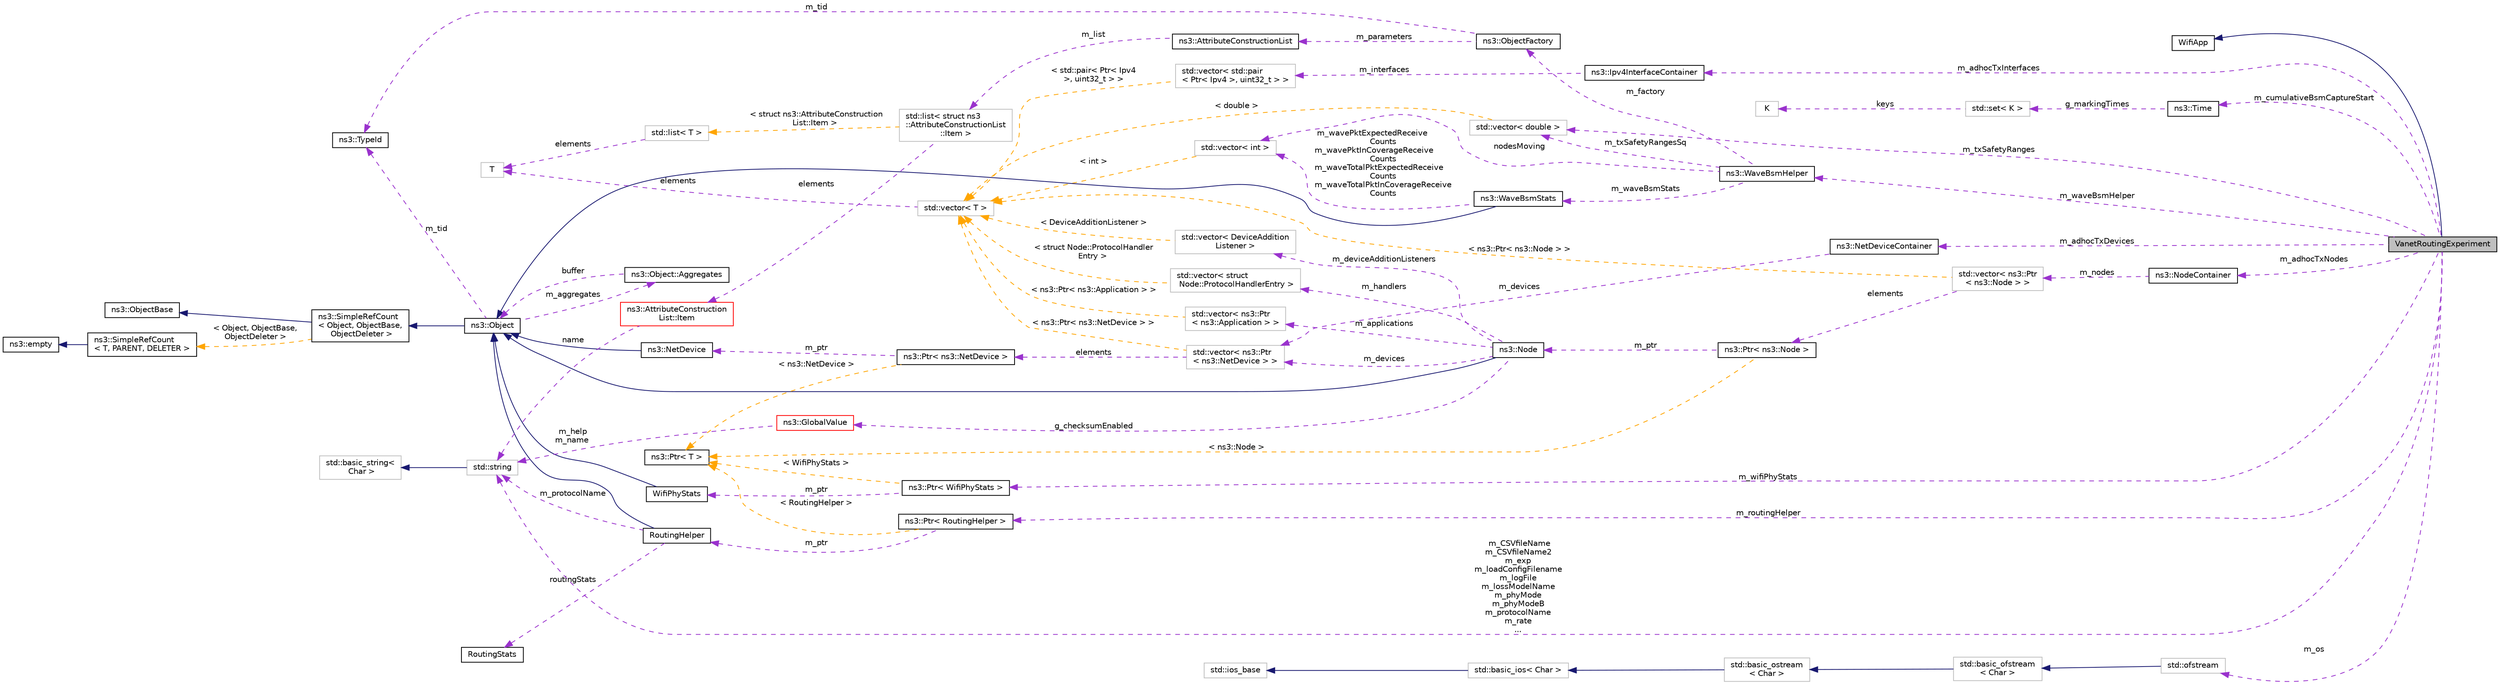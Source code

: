 digraph "VanetRoutingExperiment"
{
 // LATEX_PDF_SIZE
  edge [fontname="Helvetica",fontsize="10",labelfontname="Helvetica",labelfontsize="10"];
  node [fontname="Helvetica",fontsize="10",shape=record];
  rankdir="LR";
  Node1 [label="VanetRoutingExperiment",height=0.2,width=0.4,color="black", fillcolor="grey75", style="filled", fontcolor="black",tooltip="The VanetRoutingExperiment class implements a wifi app that allows VANET routing experiments to be si..."];
  Node2 -> Node1 [dir="back",color="midnightblue",fontsize="10",style="solid",fontname="Helvetica"];
  Node2 [label="WifiApp",height=0.2,width=0.4,color="black", fillcolor="white", style="filled",URL="$class_wifi_app.html",tooltip="The WifiApp class enforces program flow for ns-3 wifi applications."];
  Node3 -> Node1 [dir="back",color="darkorchid3",fontsize="10",style="dashed",label=" m_adhocTxInterfaces" ,fontname="Helvetica"];
  Node3 [label="ns3::Ipv4InterfaceContainer",height=0.2,width=0.4,color="black", fillcolor="white", style="filled",URL="$classns3_1_1_ipv4_interface_container.html",tooltip="holds a vector of std::pair of Ptr<Ipv4> and interface index."];
  Node4 -> Node3 [dir="back",color="darkorchid3",fontsize="10",style="dashed",label=" m_interfaces" ,fontname="Helvetica"];
  Node4 [label="std::vector\< std::pair\l\< Ptr\< Ipv4 \>, uint32_t \> \>",height=0.2,width=0.4,color="grey75", fillcolor="white", style="filled",tooltip=" "];
  Node5 -> Node4 [dir="back",color="orange",fontsize="10",style="dashed",label=" \< std::pair\< Ptr\< Ipv4\l \>, uint32_t \> \>" ,fontname="Helvetica"];
  Node5 [label="std::vector\< T \>",height=0.2,width=0.4,color="grey75", fillcolor="white", style="filled",tooltip=" "];
  Node6 -> Node5 [dir="back",color="darkorchid3",fontsize="10",style="dashed",label=" elements" ,fontname="Helvetica"];
  Node6 [label="T",height=0.2,width=0.4,color="grey75", fillcolor="white", style="filled",tooltip=" "];
  Node7 -> Node1 [dir="back",color="darkorchid3",fontsize="10",style="dashed",label=" m_cumulativeBsmCaptureStart" ,fontname="Helvetica"];
  Node7 [label="ns3::Time",height=0.2,width=0.4,color="black", fillcolor="white", style="filled",URL="$classns3_1_1_time.html",tooltip="Simulation virtual time values and global simulation resolution."];
  Node8 -> Node7 [dir="back",color="darkorchid3",fontsize="10",style="dashed",label=" g_markingTimes" ,fontname="Helvetica"];
  Node8 [label="std::set\< K \>",height=0.2,width=0.4,color="grey75", fillcolor="white", style="filled",tooltip=" "];
  Node9 -> Node8 [dir="back",color="darkorchid3",fontsize="10",style="dashed",label=" keys" ,fontname="Helvetica"];
  Node9 [label="K",height=0.2,width=0.4,color="grey75", fillcolor="white", style="filled",tooltip=" "];
  Node10 -> Node1 [dir="back",color="darkorchid3",fontsize="10",style="dashed",label=" m_waveBsmHelper" ,fontname="Helvetica"];
  Node10 [label="ns3::WaveBsmHelper",height=0.2,width=0.4,color="black", fillcolor="white", style="filled",URL="$classns3_1_1_wave_bsm_helper.html",tooltip="The WaveBsmHelper class manages IEEE 1609 WAVE (Wireless Access in Vehicular Environments) Basic Safe..."];
  Node11 -> Node10 [dir="back",color="darkorchid3",fontsize="10",style="dashed",label=" m_waveBsmStats" ,fontname="Helvetica"];
  Node11 [label="ns3::WaveBsmStats",height=0.2,width=0.4,color="black", fillcolor="white", style="filled",URL="$classns3_1_1_wave_bsm_stats.html",tooltip="The WaveBsmStats class implements a stats collector for IEEE 1609 WAVE (Wireless Access in Vehicular ..."];
  Node12 -> Node11 [dir="back",color="midnightblue",fontsize="10",style="solid",fontname="Helvetica"];
  Node12 [label="ns3::Object",height=0.2,width=0.4,color="black", fillcolor="white", style="filled",URL="$classns3_1_1_object.html",tooltip="A base class which provides memory management and object aggregation."];
  Node13 -> Node12 [dir="back",color="midnightblue",fontsize="10",style="solid",fontname="Helvetica"];
  Node13 [label="ns3::SimpleRefCount\l\< Object, ObjectBase,\l ObjectDeleter \>",height=0.2,width=0.4,color="black", fillcolor="white", style="filled",URL="$classns3_1_1_simple_ref_count.html",tooltip=" "];
  Node14 -> Node13 [dir="back",color="midnightblue",fontsize="10",style="solid",fontname="Helvetica"];
  Node14 [label="ns3::ObjectBase",height=0.2,width=0.4,color="black", fillcolor="white", style="filled",URL="$classns3_1_1_object_base.html",tooltip="Anchor the ns-3 type and attribute system."];
  Node15 -> Node13 [dir="back",color="orange",fontsize="10",style="dashed",label=" \< Object, ObjectBase,\l ObjectDeleter \>" ,fontname="Helvetica"];
  Node15 [label="ns3::SimpleRefCount\l\< T, PARENT, DELETER \>",height=0.2,width=0.4,color="black", fillcolor="white", style="filled",URL="$classns3_1_1_simple_ref_count.html",tooltip="A template-based reference counting class."];
  Node16 -> Node15 [dir="back",color="midnightblue",fontsize="10",style="solid",fontname="Helvetica"];
  Node16 [label="ns3::empty",height=0.2,width=0.4,color="black", fillcolor="white", style="filled",URL="$classns3_1_1empty.html",tooltip="make Callback use a separate empty type"];
  Node17 -> Node12 [dir="back",color="darkorchid3",fontsize="10",style="dashed",label=" m_tid" ,fontname="Helvetica"];
  Node17 [label="ns3::TypeId",height=0.2,width=0.4,color="black", fillcolor="white", style="filled",URL="$classns3_1_1_type_id.html",tooltip="a unique identifier for an interface."];
  Node18 -> Node12 [dir="back",color="darkorchid3",fontsize="10",style="dashed",label=" m_aggregates" ,fontname="Helvetica"];
  Node18 [label="ns3::Object::Aggregates",height=0.2,width=0.4,color="black", fillcolor="white", style="filled",URL="$structns3_1_1_object_1_1_aggregates.html",tooltip="The list of Objects aggregated to this one."];
  Node12 -> Node18 [dir="back",color="darkorchid3",fontsize="10",style="dashed",label=" buffer" ,fontname="Helvetica"];
  Node19 -> Node11 [dir="back",color="darkorchid3",fontsize="10",style="dashed",label=" m_wavePktExpectedReceive\lCounts\nm_wavePktInCoverageReceive\lCounts\nm_waveTotalPktExpectedReceive\lCounts\nm_waveTotalPktInCoverageReceive\lCounts" ,fontname="Helvetica"];
  Node19 [label="std::vector\< int \>",height=0.2,width=0.4,color="grey75", fillcolor="white", style="filled",tooltip=" "];
  Node5 -> Node19 [dir="back",color="orange",fontsize="10",style="dashed",label=" \< int \>" ,fontname="Helvetica"];
  Node20 -> Node10 [dir="back",color="darkorchid3",fontsize="10",style="dashed",label=" m_factory" ,fontname="Helvetica"];
  Node20 [label="ns3::ObjectFactory",height=0.2,width=0.4,color="black", fillcolor="white", style="filled",URL="$classns3_1_1_object_factory.html",tooltip="Instantiate subclasses of ns3::Object."];
  Node17 -> Node20 [dir="back",color="darkorchid3",fontsize="10",style="dashed",label=" m_tid" ,fontname="Helvetica"];
  Node21 -> Node20 [dir="back",color="darkorchid3",fontsize="10",style="dashed",label=" m_parameters" ,fontname="Helvetica"];
  Node21 [label="ns3::AttributeConstructionList",height=0.2,width=0.4,color="black", fillcolor="white", style="filled",URL="$classns3_1_1_attribute_construction_list.html",tooltip="List of Attribute name, value and checker triples used to construct Objects."];
  Node22 -> Node21 [dir="back",color="darkorchid3",fontsize="10",style="dashed",label=" m_list" ,fontname="Helvetica"];
  Node22 [label="std::list\< struct ns3\l::AttributeConstructionList\l::Item \>",height=0.2,width=0.4,color="grey75", fillcolor="white", style="filled",tooltip=" "];
  Node23 -> Node22 [dir="back",color="darkorchid3",fontsize="10",style="dashed",label=" elements" ,fontname="Helvetica"];
  Node23 [label="ns3::AttributeConstruction\lList::Item",height=0.2,width=0.4,color="red", fillcolor="white", style="filled",URL="$structns3_1_1_attribute_construction_list_1_1_item.html",tooltip="A single Attribute triple."];
  Node24 -> Node23 [dir="back",color="darkorchid3",fontsize="10",style="dashed",label=" name" ,fontname="Helvetica"];
  Node24 [label="std::string",height=0.2,width=0.4,color="grey75", fillcolor="white", style="filled",tooltip=" "];
  Node25 -> Node24 [dir="back",color="midnightblue",fontsize="10",style="solid",fontname="Helvetica"];
  Node25 [label="std::basic_string\<\l Char \>",height=0.2,width=0.4,color="grey75", fillcolor="white", style="filled",tooltip=" "];
  Node33 -> Node22 [dir="back",color="orange",fontsize="10",style="dashed",label=" \< struct ns3::AttributeConstruction\lList::Item \>" ,fontname="Helvetica"];
  Node33 [label="std::list\< T \>",height=0.2,width=0.4,color="grey75", fillcolor="white", style="filled",tooltip=" "];
  Node6 -> Node33 [dir="back",color="darkorchid3",fontsize="10",style="dashed",label=" elements" ,fontname="Helvetica"];
  Node19 -> Node10 [dir="back",color="darkorchid3",fontsize="10",style="dashed",label=" nodesMoving" ,fontname="Helvetica"];
  Node34 -> Node10 [dir="back",color="darkorchid3",fontsize="10",style="dashed",label=" m_txSafetyRangesSq" ,fontname="Helvetica"];
  Node34 [label="std::vector\< double \>",height=0.2,width=0.4,color="grey75", fillcolor="white", style="filled",tooltip=" "];
  Node5 -> Node34 [dir="back",color="orange",fontsize="10",style="dashed",label=" \< double \>" ,fontname="Helvetica"];
  Node35 -> Node1 [dir="back",color="darkorchid3",fontsize="10",style="dashed",label=" m_adhocTxDevices" ,fontname="Helvetica"];
  Node35 [label="ns3::NetDeviceContainer",height=0.2,width=0.4,color="black", fillcolor="white", style="filled",URL="$classns3_1_1_net_device_container.html",tooltip="holds a vector of ns3::NetDevice pointers"];
  Node36 -> Node35 [dir="back",color="darkorchid3",fontsize="10",style="dashed",label=" m_devices" ,fontname="Helvetica"];
  Node36 [label="std::vector\< ns3::Ptr\l\< ns3::NetDevice \> \>",height=0.2,width=0.4,color="grey75", fillcolor="white", style="filled",tooltip=" "];
  Node37 -> Node36 [dir="back",color="darkorchid3",fontsize="10",style="dashed",label=" elements" ,fontname="Helvetica"];
  Node37 [label="ns3::Ptr\< ns3::NetDevice \>",height=0.2,width=0.4,color="black", fillcolor="white", style="filled",URL="$classns3_1_1_ptr.html",tooltip=" "];
  Node38 -> Node37 [dir="back",color="darkorchid3",fontsize="10",style="dashed",label=" m_ptr" ,fontname="Helvetica"];
  Node38 [label="ns3::NetDevice",height=0.2,width=0.4,color="black", fillcolor="white", style="filled",URL="$classns3_1_1_net_device.html",tooltip="Network layer to device interface."];
  Node12 -> Node38 [dir="back",color="midnightblue",fontsize="10",style="solid",fontname="Helvetica"];
  Node29 -> Node37 [dir="back",color="orange",fontsize="10",style="dashed",label=" \< ns3::NetDevice \>" ,fontname="Helvetica"];
  Node29 [label="ns3::Ptr\< T \>",height=0.2,width=0.4,color="black", fillcolor="white", style="filled",URL="$classns3_1_1_ptr.html",tooltip="Smart pointer class similar to boost::intrusive_ptr."];
  Node5 -> Node36 [dir="back",color="orange",fontsize="10",style="dashed",label=" \< ns3::Ptr\< ns3::NetDevice \> \>" ,fontname="Helvetica"];
  Node24 -> Node1 [dir="back",color="darkorchid3",fontsize="10",style="dashed",label=" m_CSVfileName\nm_CSVfileName2\nm_exp\nm_loadConfigFilename\nm_logFile\nm_lossModelName\nm_phyMode\nm_phyModeB\nm_protocolName\nm_rate\n..." ,fontname="Helvetica"];
  Node39 -> Node1 [dir="back",color="darkorchid3",fontsize="10",style="dashed",label=" m_routingHelper" ,fontname="Helvetica"];
  Node39 [label="ns3::Ptr\< RoutingHelper \>",height=0.2,width=0.4,color="black", fillcolor="white", style="filled",URL="$classns3_1_1_ptr.html",tooltip=" "];
  Node40 -> Node39 [dir="back",color="darkorchid3",fontsize="10",style="dashed",label=" m_ptr" ,fontname="Helvetica"];
  Node40 [label="RoutingHelper",height=0.2,width=0.4,color="black", fillcolor="white", style="filled",URL="$class_routing_helper.html",tooltip="The RoutingHelper class generates routing data between nodes (vehicles) and uses the RoutingStats cla..."];
  Node12 -> Node40 [dir="back",color="midnightblue",fontsize="10",style="solid",fontname="Helvetica"];
  Node24 -> Node40 [dir="back",color="darkorchid3",fontsize="10",style="dashed",label=" m_protocolName" ,fontname="Helvetica"];
  Node41 -> Node40 [dir="back",color="darkorchid3",fontsize="10",style="dashed",label=" routingStats" ,fontname="Helvetica"];
  Node41 [label="RoutingStats",height=0.2,width=0.4,color="black", fillcolor="white", style="filled",URL="$class_routing_stats.html",tooltip="The RoutingStats class manages collects statistics on routing data (application-data packet and byte ..."];
  Node29 -> Node39 [dir="back",color="orange",fontsize="10",style="dashed",label=" \< RoutingHelper \>" ,fontname="Helvetica"];
  Node42 -> Node1 [dir="back",color="darkorchid3",fontsize="10",style="dashed",label=" m_wifiPhyStats" ,fontname="Helvetica"];
  Node42 [label="ns3::Ptr\< WifiPhyStats \>",height=0.2,width=0.4,color="black", fillcolor="white", style="filled",URL="$classns3_1_1_ptr.html",tooltip=" "];
  Node43 -> Node42 [dir="back",color="darkorchid3",fontsize="10",style="dashed",label=" m_ptr" ,fontname="Helvetica"];
  Node43 [label="WifiPhyStats",height=0.2,width=0.4,color="black", fillcolor="white", style="filled",URL="$class_wifi_phy_stats.html",tooltip="The WifiPhyStats class collects Wifi MAC/PHY statistics."];
  Node12 -> Node43 [dir="back",color="midnightblue",fontsize="10",style="solid",fontname="Helvetica"];
  Node29 -> Node42 [dir="back",color="orange",fontsize="10",style="dashed",label=" \< WifiPhyStats \>" ,fontname="Helvetica"];
  Node44 -> Node1 [dir="back",color="darkorchid3",fontsize="10",style="dashed",label=" m_adhocTxNodes" ,fontname="Helvetica"];
  Node44 [label="ns3::NodeContainer",height=0.2,width=0.4,color="black", fillcolor="white", style="filled",URL="$classns3_1_1_node_container.html",tooltip="keep track of a set of node pointers."];
  Node45 -> Node44 [dir="back",color="darkorchid3",fontsize="10",style="dashed",label=" m_nodes" ,fontname="Helvetica"];
  Node45 [label="std::vector\< ns3::Ptr\l\< ns3::Node \> \>",height=0.2,width=0.4,color="grey75", fillcolor="white", style="filled",tooltip=" "];
  Node46 -> Node45 [dir="back",color="darkorchid3",fontsize="10",style="dashed",label=" elements" ,fontname="Helvetica"];
  Node46 [label="ns3::Ptr\< ns3::Node \>",height=0.2,width=0.4,color="black", fillcolor="white", style="filled",URL="$classns3_1_1_ptr.html",tooltip=" "];
  Node47 -> Node46 [dir="back",color="darkorchid3",fontsize="10",style="dashed",label=" m_ptr" ,fontname="Helvetica"];
  Node47 [label="ns3::Node",height=0.2,width=0.4,color="black", fillcolor="white", style="filled",URL="$classns3_1_1_node.html",tooltip="A network Node."];
  Node12 -> Node47 [dir="back",color="midnightblue",fontsize="10",style="solid",fontname="Helvetica"];
  Node48 -> Node47 [dir="back",color="darkorchid3",fontsize="10",style="dashed",label=" m_applications" ,fontname="Helvetica"];
  Node48 [label="std::vector\< ns3::Ptr\l\< ns3::Application \> \>",height=0.2,width=0.4,color="grey75", fillcolor="white", style="filled",tooltip=" "];
  Node5 -> Node48 [dir="back",color="orange",fontsize="10",style="dashed",label=" \< ns3::Ptr\< ns3::Application \> \>" ,fontname="Helvetica"];
  Node36 -> Node47 [dir="back",color="darkorchid3",fontsize="10",style="dashed",label=" m_devices" ,fontname="Helvetica"];
  Node55 -> Node47 [dir="back",color="darkorchid3",fontsize="10",style="dashed",label=" g_checksumEnabled" ,fontname="Helvetica"];
  Node55 [label="ns3::GlobalValue",height=0.2,width=0.4,color="red", fillcolor="white", style="filled",URL="$classns3_1_1_global_value.html",tooltip="Hold a so-called 'global value'."];
  Node24 -> Node55 [dir="back",color="darkorchid3",fontsize="10",style="dashed",label=" m_help\nm_name" ,fontname="Helvetica"];
  Node56 -> Node47 [dir="back",color="darkorchid3",fontsize="10",style="dashed",label=" m_handlers" ,fontname="Helvetica"];
  Node56 [label="std::vector\< struct\l Node::ProtocolHandlerEntry \>",height=0.2,width=0.4,color="grey75", fillcolor="white", style="filled",tooltip=" "];
  Node5 -> Node56 [dir="back",color="orange",fontsize="10",style="dashed",label=" \< struct Node::ProtocolHandler\lEntry \>" ,fontname="Helvetica"];
  Node64 -> Node47 [dir="back",color="darkorchid3",fontsize="10",style="dashed",label=" m_deviceAdditionListeners" ,fontname="Helvetica"];
  Node64 [label="std::vector\< DeviceAddition\lListener \>",height=0.2,width=0.4,color="grey75", fillcolor="white", style="filled",tooltip=" "];
  Node5 -> Node64 [dir="back",color="orange",fontsize="10",style="dashed",label=" \< DeviceAdditionListener \>" ,fontname="Helvetica"];
  Node29 -> Node46 [dir="back",color="orange",fontsize="10",style="dashed",label=" \< ns3::Node \>" ,fontname="Helvetica"];
  Node5 -> Node45 [dir="back",color="orange",fontsize="10",style="dashed",label=" \< ns3::Ptr\< ns3::Node \> \>" ,fontname="Helvetica"];
  Node65 -> Node1 [dir="back",color="darkorchid3",fontsize="10",style="dashed",label=" m_os" ,fontname="Helvetica"];
  Node65 [label="std::ofstream",height=0.2,width=0.4,color="grey75", fillcolor="white", style="filled",tooltip=" "];
  Node66 -> Node65 [dir="back",color="midnightblue",fontsize="10",style="solid",fontname="Helvetica"];
  Node66 [label="std::basic_ofstream\l\< Char \>",height=0.2,width=0.4,color="grey75", fillcolor="white", style="filled",tooltip=" "];
  Node67 -> Node66 [dir="back",color="midnightblue",fontsize="10",style="solid",fontname="Helvetica"];
  Node67 [label="std::basic_ostream\l\< Char \>",height=0.2,width=0.4,color="grey75", fillcolor="white", style="filled",tooltip=" "];
  Node68 -> Node67 [dir="back",color="midnightblue",fontsize="10",style="solid",fontname="Helvetica"];
  Node68 [label="std::basic_ios\< Char \>",height=0.2,width=0.4,color="grey75", fillcolor="white", style="filled",tooltip=" "];
  Node69 -> Node68 [dir="back",color="midnightblue",fontsize="10",style="solid",fontname="Helvetica"];
  Node69 [label="std::ios_base",height=0.2,width=0.4,color="grey75", fillcolor="white", style="filled",tooltip=" "];
  Node34 -> Node1 [dir="back",color="darkorchid3",fontsize="10",style="dashed",label=" m_txSafetyRanges" ,fontname="Helvetica"];
}

